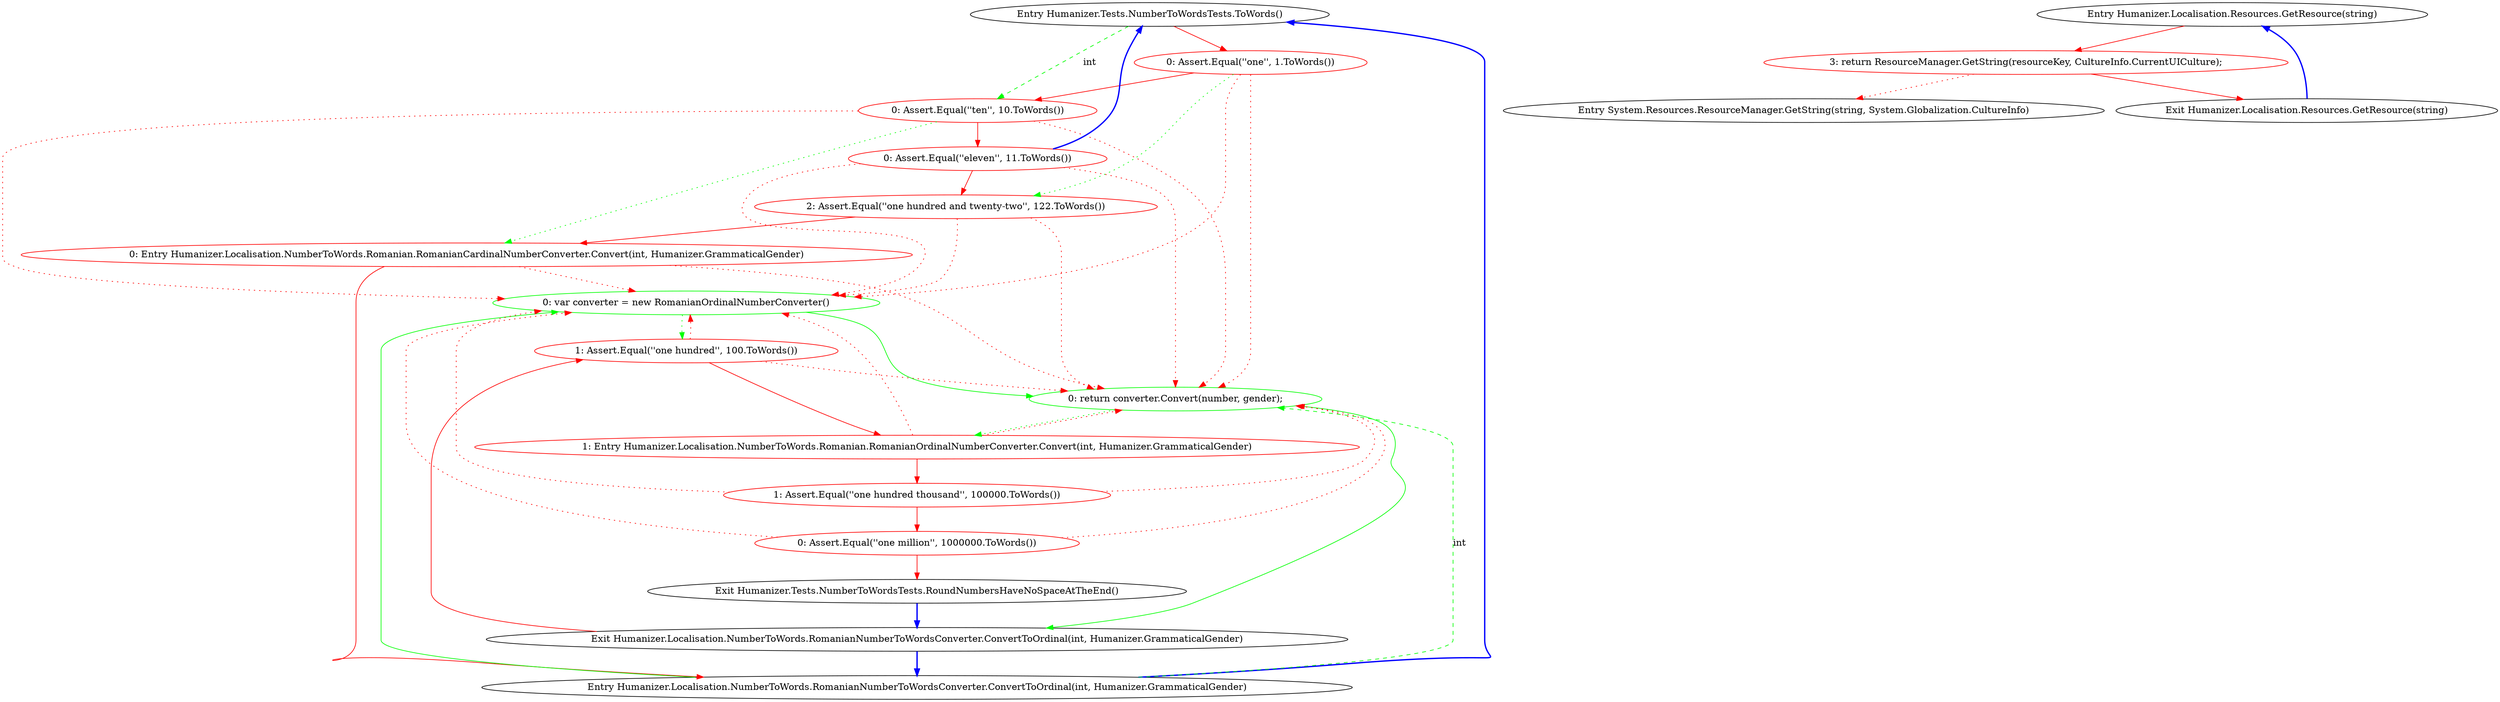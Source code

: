 digraph  {
m0_0 [cluster="Humanizer.Tests.NumberToWordsTests.ToWords()", file="NumberToWordsTests.cs", label="Entry Humanizer.Tests.NumberToWordsTests.ToWords()", span="7-7"];
m0_1 [cluster="Humanizer.Tests.NumberToWordsTests.ToWords()", color=red, community=0, file="NumberToWordsTests.cs", label="0: Assert.Equal(''one'', 1.ToWords())", span="9-9"];
m0_2 [cluster="Humanizer.Tests.NumberToWordsTests.ToWords()", color=red, community=0, file="NumberToWordsTests.cs", label="0: Assert.Equal(''ten'', 10.ToWords())", span="10-10"];
m0_3 [cluster="Humanizer.Tests.NumberToWordsTests.ToWords()", color=red, community=0, file="NumberToWordsTests.cs", label="0: Assert.Equal(''eleven'', 11.ToWords())", span="11-11"];
m0_4 [cluster="Humanizer.Tests.NumberToWordsTests.ToWords()", color=red, community=0, file="NumberToWordsTests.cs", label="2: Assert.Equal(''one hundred and twenty-two'', 122.ToWords())", span="12-12"];
m0_10 [cluster="Humanizer.Tests.NumberToWordsTests.RoundNumbersHaveNoSpaceAtTheEnd()", color=red, community=0, file="NumberToWordsTests.cs", label="1: Assert.Equal(''one hundred'', 100.ToWords())", span="19-19"];
m0_5 [cluster="Humanizer.Localisation.NumberToWords.Romanian.RomanianCardinalNumberConverter.Convert(int, Humanizer.GrammaticalGender)", color=red, community=0, file="NumberToWordsTests.cs", label="0: Entry Humanizer.Localisation.NumberToWords.Romanian.RomanianCardinalNumberConverter.Convert(int, Humanizer.GrammaticalGender)", span="98-98"];
m0_6 [cluster="Humanizer.Localisation.NumberToWords.RomanianNumberToWordsConverter.ConvertToOrdinal(int, Humanizer.GrammaticalGender)", file="NumberToWordsTests.cs", label="Entry Humanizer.Localisation.NumberToWords.RomanianNumberToWordsConverter.ConvertToOrdinal(int, Humanizer.GrammaticalGender)", span="13-13"];
m0_8 [cluster="Humanizer.Localisation.NumberToWords.RomanianNumberToWordsConverter.ConvertToOrdinal(int, Humanizer.GrammaticalGender)", color=green, community=0, file="NumberToWordsTests.cs", label="0: return converter.Convert(number, gender);", span="16-16"];
m0_9 [cluster="Humanizer.Localisation.NumberToWords.RomanianNumberToWordsConverter.ConvertToOrdinal(int, Humanizer.GrammaticalGender)", file="NumberToWordsTests.cs", label="Exit Humanizer.Localisation.NumberToWords.RomanianNumberToWordsConverter.ConvertToOrdinal(int, Humanizer.GrammaticalGender)", span="13-13"];
m0_11 [cluster="Humanizer.Localisation.NumberToWords.Romanian.RomanianOrdinalNumberConverter.Convert(int, Humanizer.GrammaticalGender)", color=red, community=0, file="NumberToWordsTests.cs", label="1: Entry Humanizer.Localisation.NumberToWords.Romanian.RomanianOrdinalNumberConverter.Convert(int, Humanizer.GrammaticalGender)", span="28-28"];
m0_12 [cluster="Humanizer.Tests.NumberToWordsTests.RoundNumbersHaveNoSpaceAtTheEnd()", color=red, community=0, file="NumberToWordsTests.cs", label="1: Assert.Equal(''one hundred thousand'', 100000.ToWords())", span="21-21"];
m0_13 [cluster="Humanizer.Tests.NumberToWordsTests.RoundNumbersHaveNoSpaceAtTheEnd()", color=red, community=0, file="NumberToWordsTests.cs", label="0: Assert.Equal(''one million'', 1000000.ToWords())", span="22-22"];
m0_14 [cluster="Humanizer.Tests.NumberToWordsTests.RoundNumbersHaveNoSpaceAtTheEnd()", file="NumberToWordsTests.cs", label="Exit Humanizer.Tests.NumberToWordsTests.RoundNumbersHaveNoSpaceAtTheEnd()", span="17-17"];
m0_7 [cluster="Humanizer.Localisation.NumberToWords.RomanianNumberToWordsConverter.ConvertToOrdinal(int, Humanizer.GrammaticalGender)", color=green, community=0, file="NumberToWordsTests.cs", label="0: var converter = new RomanianOrdinalNumberConverter()", span="15-15"];
m1_0 [cluster="Humanizer.Localisation.Resources.GetResource(string)", file="Resources.cs", label="Entry Humanizer.Localisation.Resources.GetResource(string)", span="27-27"];
m1_1 [cluster="Humanizer.Localisation.Resources.GetResource(string)", color=red, community=0, file="Resources.cs", label="3: return ResourceManager.GetString(resourceKey, CultureInfo.CurrentUICulture);", span="29-29"];
m1_2 [cluster="Humanizer.Localisation.Resources.GetResource(string)", file="Resources.cs", label="Exit Humanizer.Localisation.Resources.GetResource(string)", span="27-27"];
m1_3 [cluster="System.Resources.ResourceManager.GetString(string, System.Globalization.CultureInfo)", file="Resources.cs", label="Entry System.Resources.ResourceManager.GetString(string, System.Globalization.CultureInfo)", span="0-0"];
m0_0 -> m0_1  [color=red, key=0, style=solid];
m0_0 -> m0_2  [color=green, key=1, label=int, style=dashed];
m0_1 -> m0_2  [color=red, key=0, style=solid];
m0_1 -> m0_4  [color=green, key=2, style=dotted];
m0_1 -> m0_7  [color=red, key=2, style=dotted];
m0_1 -> m0_8  [color=red, key=2, style=dotted];
m0_2 -> m0_3  [color=red, key=0, style=solid];
m0_2 -> m0_5  [color=green, key=2, style=dotted];
m0_2 -> m0_7  [color=red, key=2, style=dotted];
m0_2 -> m0_8  [color=red, key=2, style=dotted];
m0_3 -> m0_0  [color=blue, key=0, style=bold];
m0_3 -> m0_4  [color=red, key=0, style=solid];
m0_3 -> m0_7  [color=red, key=2, style=dotted];
m0_3 -> m0_8  [color=red, key=2, style=dotted];
m0_4 -> m0_5  [color=red, key=0, style=solid];
m0_4 -> m0_7  [color=red, key=2, style=dotted];
m0_4 -> m0_8  [color=red, key=2, style=dotted];
m0_10 -> m0_11  [color=red, key=0, style=solid];
m0_10 -> m0_7  [color=red, key=2, style=dotted];
m0_10 -> m0_8  [color=red, key=2, style=dotted];
m0_5 -> m0_6  [color=red, key=0, style=solid];
m0_5 -> m0_7  [color=red, key=2, style=dotted];
m0_5 -> m0_8  [color=red, key=2, style=dotted];
m0_6 -> m0_0  [color=blue, key=0, style=bold];
m0_6 -> m0_7  [color=green, key=0, style=solid];
m0_6 -> m0_8  [color=green, key=1, label=int, style=dashed];
m0_8 -> m0_9  [color=green, key=0, style=solid];
m0_8 -> m0_11  [color=green, key=2, style=dotted];
m0_9 -> m0_10  [color=red, key=0, style=solid];
m0_9 -> m0_6  [color=blue, key=0, style=bold];
m0_11 -> m0_12  [color=red, key=0, style=solid];
m0_11 -> m0_7  [color=red, key=2, style=dotted];
m0_11 -> m0_8  [color=red, key=2, style=dotted];
m0_12 -> m0_13  [color=red, key=0, style=solid];
m0_12 -> m0_7  [color=red, key=2, style=dotted];
m0_12 -> m0_8  [color=red, key=2, style=dotted];
m0_13 -> m0_14  [color=red, key=0, style=solid];
m0_13 -> m0_7  [color=red, key=2, style=dotted];
m0_13 -> m0_8  [color=red, key=2, style=dotted];
m0_14 -> m0_9  [color=blue, key=0, style=bold];
m0_7 -> m0_8  [color=green, key=0, style=solid];
m0_7 -> m0_10  [color=green, key=2, style=dotted];
m1_0 -> m1_1  [color=red, key=0, style=solid];
m1_1 -> m1_2  [color=red, key=0, style=solid];
m1_1 -> m1_3  [color=red, key=2, style=dotted];
m1_2 -> m1_0  [color=blue, key=0, style=bold];
}
